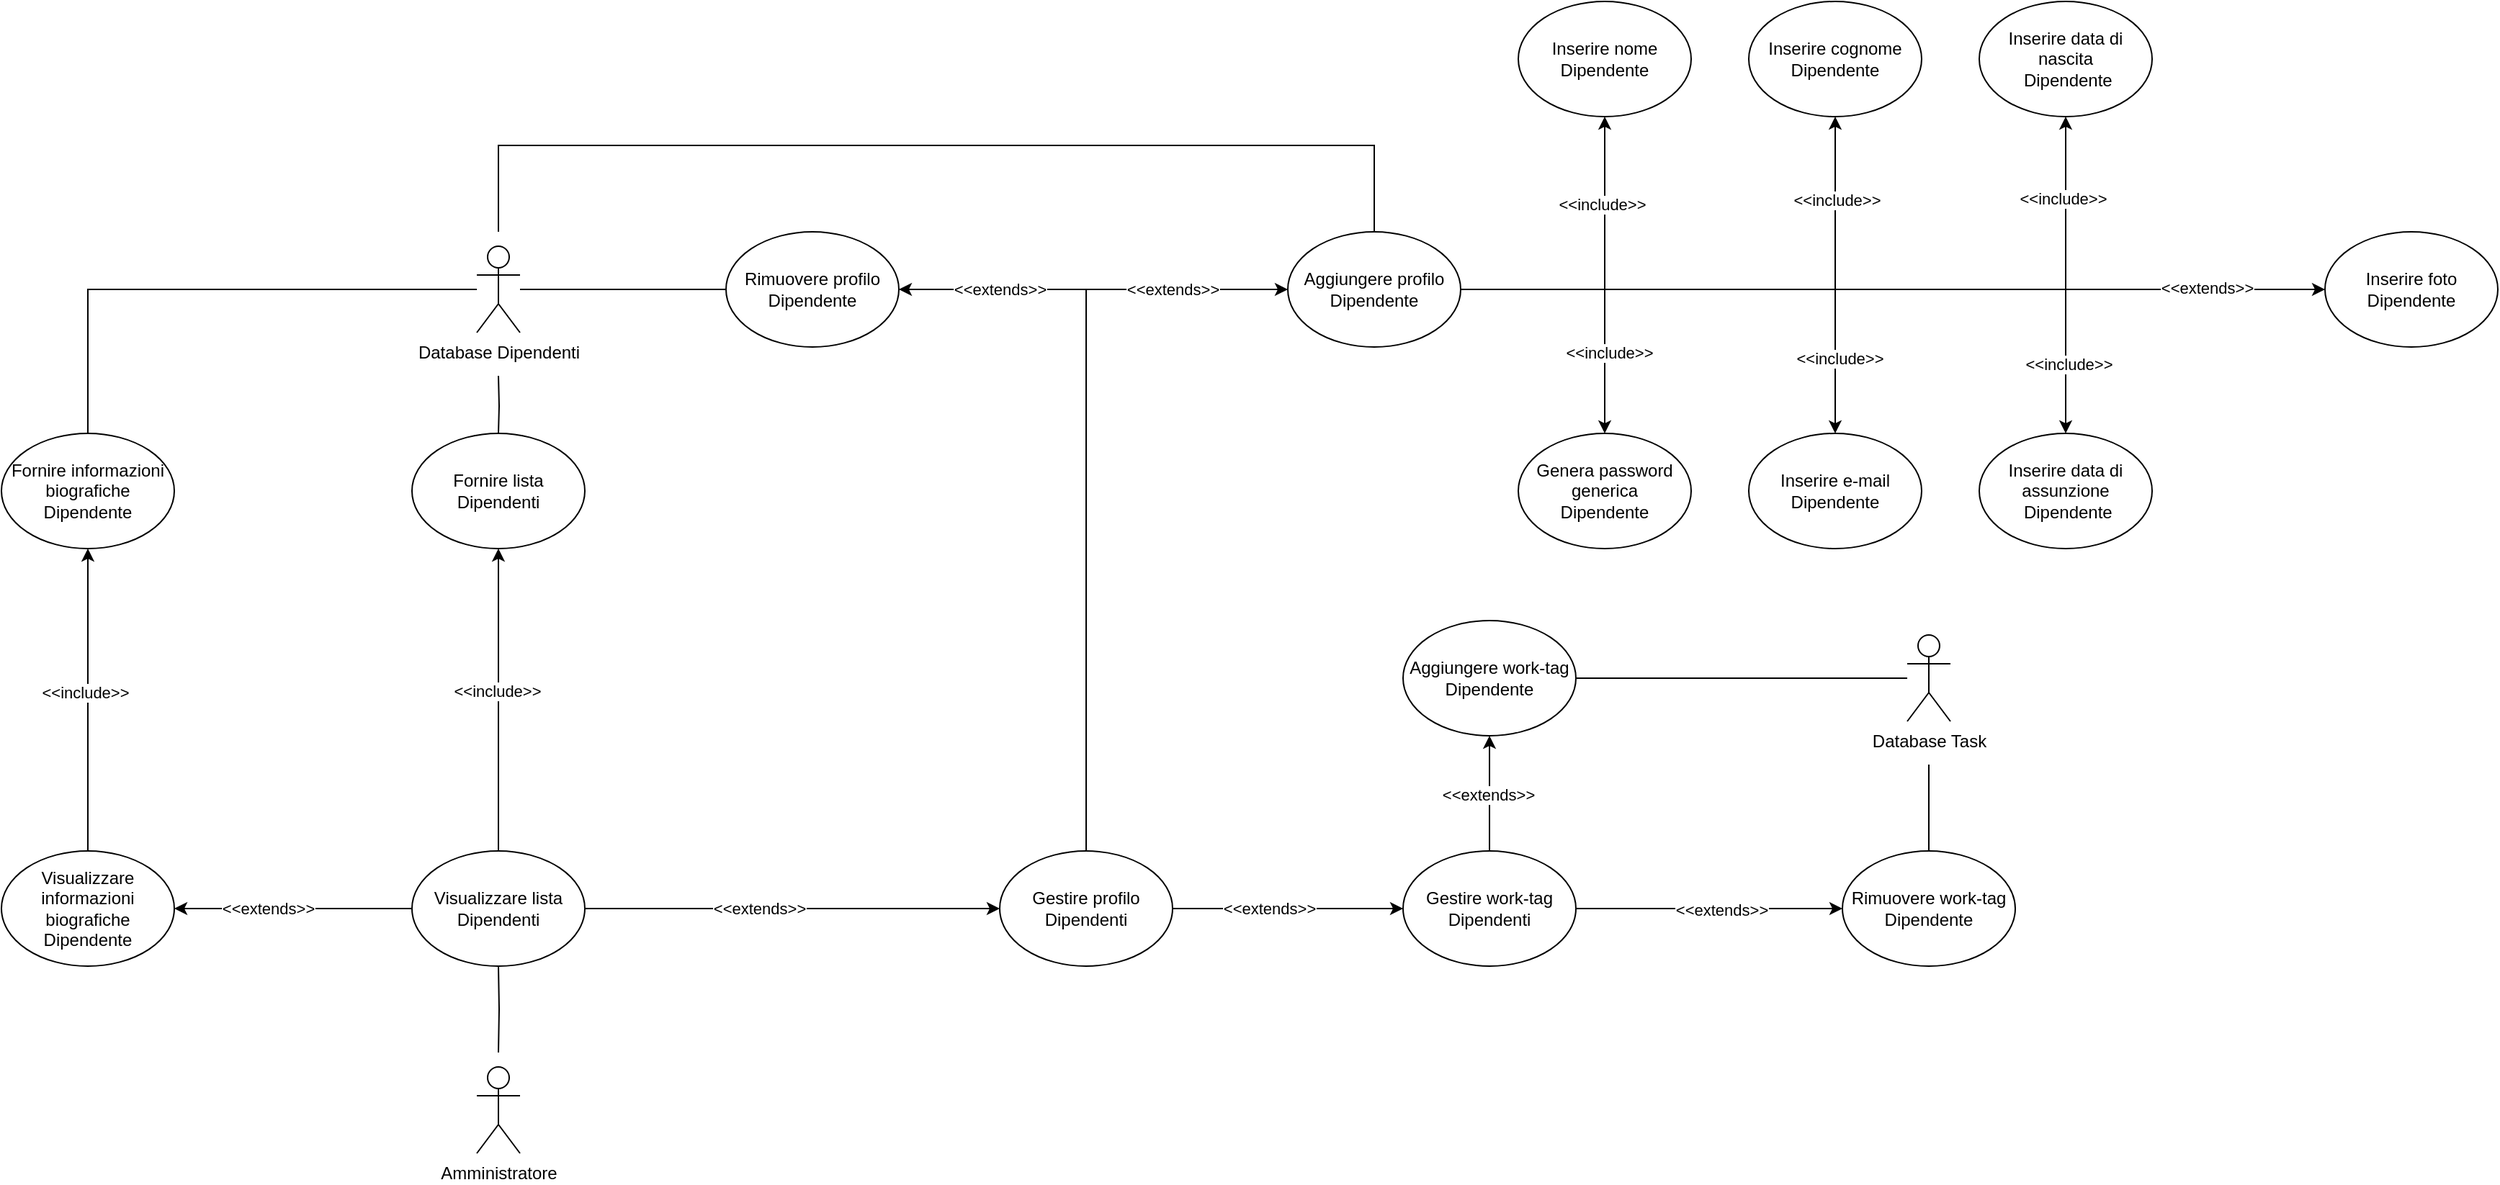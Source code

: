 <mxfile version="22.0.8" type="device">
  <diagram name="Pagina-1" id="R6IVmFh8Fa1fSBiQ8jhs">
    <mxGraphModel dx="2560" dy="2138" grid="1" gridSize="10" guides="1" tooltips="1" connect="1" arrows="1" fold="1" page="1" pageScale="1" pageWidth="827" pageHeight="1169" math="0" shadow="0">
      <root>
        <mxCell id="0" />
        <mxCell id="1" parent="0" />
        <mxCell id="gbjOc42SGoMX8_8lV6us-54" style="edgeStyle=orthogonalEdgeStyle;rounded=0;orthogonalLoop=1;jettySize=auto;html=1;entryX=0.5;entryY=1;entryDx=0;entryDy=0;endArrow=none;endFill=0;" edge="1" parent="1" target="gbjOc42SGoMX8_8lV6us-11">
          <mxGeometry relative="1" as="geometry">
            <mxPoint x="-68" y="550" as="sourcePoint" />
          </mxGeometry>
        </mxCell>
        <mxCell id="gbjOc42SGoMX8_8lV6us-1" value="Amministratore" style="shape=umlActor;verticalLabelPosition=bottom;verticalAlign=top;html=1;outlineConnect=0;" vertex="1" parent="1">
          <mxGeometry x="-83" y="560" width="30" height="60" as="geometry" />
        </mxCell>
        <mxCell id="gbjOc42SGoMX8_8lV6us-70" style="edgeStyle=orthogonalEdgeStyle;rounded=0;orthogonalLoop=1;jettySize=auto;html=1;entryX=0;entryY=0.5;entryDx=0;entryDy=0;" edge="1" parent="1" source="gbjOc42SGoMX8_8lV6us-2" target="gbjOc42SGoMX8_8lV6us-9">
          <mxGeometry relative="1" as="geometry" />
        </mxCell>
        <mxCell id="gbjOc42SGoMX8_8lV6us-94" value="&amp;lt;&amp;lt;extends&amp;gt;&amp;gt;" style="edgeLabel;html=1;align=center;verticalAlign=middle;resizable=0;points=[];" vertex="1" connectable="0" parent="gbjOc42SGoMX8_8lV6us-70">
          <mxGeometry x="0.726" y="1" relative="1" as="geometry">
            <mxPoint as="offset" />
          </mxGeometry>
        </mxCell>
        <mxCell id="gbjOc42SGoMX8_8lV6us-71" style="edgeStyle=orthogonalEdgeStyle;rounded=0;orthogonalLoop=1;jettySize=auto;html=1;entryX=0.5;entryY=1;entryDx=0;entryDy=0;" edge="1" parent="1" source="gbjOc42SGoMX8_8lV6us-2" target="gbjOc42SGoMX8_8lV6us-4">
          <mxGeometry relative="1" as="geometry" />
        </mxCell>
        <mxCell id="gbjOc42SGoMX8_8lV6us-88" value="&amp;lt;&amp;lt;include&amp;gt;&amp;gt;" style="edgeLabel;html=1;align=center;verticalAlign=middle;resizable=0;points=[];" vertex="1" connectable="0" parent="gbjOc42SGoMX8_8lV6us-71">
          <mxGeometry x="0.444" y="2" relative="1" as="geometry">
            <mxPoint as="offset" />
          </mxGeometry>
        </mxCell>
        <mxCell id="gbjOc42SGoMX8_8lV6us-72" style="edgeStyle=orthogonalEdgeStyle;rounded=0;orthogonalLoop=1;jettySize=auto;html=1;entryX=0.5;entryY=1;entryDx=0;entryDy=0;" edge="1" parent="1" source="gbjOc42SGoMX8_8lV6us-2" target="gbjOc42SGoMX8_8lV6us-5">
          <mxGeometry relative="1" as="geometry" />
        </mxCell>
        <mxCell id="gbjOc42SGoMX8_8lV6us-89" value="&amp;lt;&amp;lt;include&amp;gt;&amp;gt;" style="edgeLabel;html=1;align=center;verticalAlign=middle;resizable=0;points=[];" vertex="1" connectable="0" parent="gbjOc42SGoMX8_8lV6us-72">
          <mxGeometry x="0.697" y="-1" relative="1" as="geometry">
            <mxPoint as="offset" />
          </mxGeometry>
        </mxCell>
        <mxCell id="gbjOc42SGoMX8_8lV6us-73" style="edgeStyle=orthogonalEdgeStyle;rounded=0;orthogonalLoop=1;jettySize=auto;html=1;entryX=0.5;entryY=1;entryDx=0;entryDy=0;" edge="1" parent="1" source="gbjOc42SGoMX8_8lV6us-2" target="gbjOc42SGoMX8_8lV6us-6">
          <mxGeometry relative="1" as="geometry" />
        </mxCell>
        <mxCell id="gbjOc42SGoMX8_8lV6us-90" value="&amp;lt;&amp;lt;include&amp;gt;&amp;gt;" style="edgeLabel;html=1;align=center;verticalAlign=middle;resizable=0;points=[];" vertex="1" connectable="0" parent="gbjOc42SGoMX8_8lV6us-73">
          <mxGeometry x="0.789" y="2" relative="1" as="geometry">
            <mxPoint as="offset" />
          </mxGeometry>
        </mxCell>
        <mxCell id="gbjOc42SGoMX8_8lV6us-74" style="edgeStyle=orthogonalEdgeStyle;rounded=0;orthogonalLoop=1;jettySize=auto;html=1;entryX=0.5;entryY=0;entryDx=0;entryDy=0;" edge="1" parent="1" source="gbjOc42SGoMX8_8lV6us-2" target="gbjOc42SGoMX8_8lV6us-48">
          <mxGeometry relative="1" as="geometry" />
        </mxCell>
        <mxCell id="gbjOc42SGoMX8_8lV6us-91" value="&amp;lt;&amp;lt;include&amp;gt;&amp;gt;" style="edgeLabel;html=1;align=center;verticalAlign=middle;resizable=0;points=[];" vertex="1" connectable="0" parent="gbjOc42SGoMX8_8lV6us-74">
          <mxGeometry x="0.435" y="3" relative="1" as="geometry">
            <mxPoint as="offset" />
          </mxGeometry>
        </mxCell>
        <mxCell id="gbjOc42SGoMX8_8lV6us-75" style="edgeStyle=orthogonalEdgeStyle;rounded=0;orthogonalLoop=1;jettySize=auto;html=1;" edge="1" parent="1" source="gbjOc42SGoMX8_8lV6us-2" target="gbjOc42SGoMX8_8lV6us-47">
          <mxGeometry relative="1" as="geometry" />
        </mxCell>
        <mxCell id="gbjOc42SGoMX8_8lV6us-92" value="&amp;lt;&amp;lt;include&amp;gt;&amp;gt;" style="edgeLabel;html=1;align=center;verticalAlign=middle;resizable=0;points=[];" vertex="1" connectable="0" parent="gbjOc42SGoMX8_8lV6us-75">
          <mxGeometry x="0.709" y="3" relative="1" as="geometry">
            <mxPoint as="offset" />
          </mxGeometry>
        </mxCell>
        <mxCell id="gbjOc42SGoMX8_8lV6us-76" style="edgeStyle=orthogonalEdgeStyle;rounded=0;orthogonalLoop=1;jettySize=auto;html=1;" edge="1" parent="1" source="gbjOc42SGoMX8_8lV6us-2" target="gbjOc42SGoMX8_8lV6us-7">
          <mxGeometry relative="1" as="geometry" />
        </mxCell>
        <mxCell id="gbjOc42SGoMX8_8lV6us-93" value="&amp;lt;&amp;lt;include&amp;gt;&amp;gt;" style="edgeLabel;html=1;align=center;verticalAlign=middle;resizable=0;points=[];" vertex="1" connectable="0" parent="gbjOc42SGoMX8_8lV6us-76">
          <mxGeometry x="0.815" y="2" relative="1" as="geometry">
            <mxPoint as="offset" />
          </mxGeometry>
        </mxCell>
        <mxCell id="gbjOc42SGoMX8_8lV6us-2" value="Aggiungere profilo Dipendente" style="ellipse;whiteSpace=wrap;html=1;" vertex="1" parent="1">
          <mxGeometry x="480" y="-20" width="120" height="80" as="geometry" />
        </mxCell>
        <mxCell id="gbjOc42SGoMX8_8lV6us-3" value="Rimuovere profilo Dipendente" style="ellipse;whiteSpace=wrap;html=1;" vertex="1" parent="1">
          <mxGeometry x="90" y="-20" width="120" height="80" as="geometry" />
        </mxCell>
        <mxCell id="gbjOc42SGoMX8_8lV6us-4" value="Inserire nome Dipendente" style="ellipse;whiteSpace=wrap;html=1;" vertex="1" parent="1">
          <mxGeometry x="640" y="-180" width="120" height="80" as="geometry" />
        </mxCell>
        <mxCell id="gbjOc42SGoMX8_8lV6us-5" value="Inserire cognome Dipendente" style="ellipse;whiteSpace=wrap;html=1;" vertex="1" parent="1">
          <mxGeometry x="800" y="-180" width="120" height="80" as="geometry" />
        </mxCell>
        <mxCell id="gbjOc42SGoMX8_8lV6us-6" value="Inserire data di nascita&lt;br&gt;&amp;nbsp;Dipendente" style="ellipse;whiteSpace=wrap;html=1;" vertex="1" parent="1">
          <mxGeometry x="960" y="-180" width="120" height="80" as="geometry" />
        </mxCell>
        <mxCell id="gbjOc42SGoMX8_8lV6us-7" value="Inserire data di assunzione&lt;br&gt;&amp;nbsp;Dipendente" style="ellipse;whiteSpace=wrap;html=1;" vertex="1" parent="1">
          <mxGeometry x="960" y="120" width="120" height="80" as="geometry" />
        </mxCell>
        <mxCell id="gbjOc42SGoMX8_8lV6us-52" style="edgeStyle=orthogonalEdgeStyle;rounded=0;orthogonalLoop=1;jettySize=auto;html=1;entryX=1;entryY=0.5;entryDx=0;entryDy=0;" edge="1" parent="1" source="gbjOc42SGoMX8_8lV6us-8" target="gbjOc42SGoMX8_8lV6us-3">
          <mxGeometry relative="1" as="geometry">
            <Array as="points">
              <mxPoint x="340" y="20" />
            </Array>
          </mxGeometry>
        </mxCell>
        <mxCell id="gbjOc42SGoMX8_8lV6us-82" value="&amp;lt;&amp;lt;extends&amp;gt;&amp;gt;" style="edgeLabel;html=1;align=center;verticalAlign=middle;resizable=0;points=[];" vertex="1" connectable="0" parent="gbjOc42SGoMX8_8lV6us-52">
          <mxGeometry x="0.783" y="-1" relative="1" as="geometry">
            <mxPoint x="13" y="1" as="offset" />
          </mxGeometry>
        </mxCell>
        <mxCell id="gbjOc42SGoMX8_8lV6us-63" style="edgeStyle=orthogonalEdgeStyle;rounded=0;orthogonalLoop=1;jettySize=auto;html=1;entryX=0;entryY=0.5;entryDx=0;entryDy=0;" edge="1" parent="1" source="gbjOc42SGoMX8_8lV6us-8" target="gbjOc42SGoMX8_8lV6us-42">
          <mxGeometry relative="1" as="geometry" />
        </mxCell>
        <mxCell id="gbjOc42SGoMX8_8lV6us-81" value="&amp;lt;&amp;lt;extends&amp;gt;&amp;gt;" style="edgeLabel;html=1;align=center;verticalAlign=middle;resizable=0;points=[];" vertex="1" connectable="0" parent="gbjOc42SGoMX8_8lV6us-63">
          <mxGeometry x="-0.169" relative="1" as="geometry">
            <mxPoint as="offset" />
          </mxGeometry>
        </mxCell>
        <mxCell id="gbjOc42SGoMX8_8lV6us-68" style="edgeStyle=orthogonalEdgeStyle;rounded=0;orthogonalLoop=1;jettySize=auto;html=1;entryX=0;entryY=0.5;entryDx=0;entryDy=0;" edge="1" parent="1" source="gbjOc42SGoMX8_8lV6us-8" target="gbjOc42SGoMX8_8lV6us-2">
          <mxGeometry relative="1" as="geometry">
            <Array as="points">
              <mxPoint x="340" y="20" />
            </Array>
          </mxGeometry>
        </mxCell>
        <mxCell id="gbjOc42SGoMX8_8lV6us-83" value="&amp;lt;&amp;lt;extends&amp;gt;&amp;gt;" style="edgeLabel;html=1;align=center;verticalAlign=middle;resizable=0;points=[];" vertex="1" connectable="0" parent="gbjOc42SGoMX8_8lV6us-68">
          <mxGeometry x="0.675" y="-2" relative="1" as="geometry">
            <mxPoint x="6" y="-2" as="offset" />
          </mxGeometry>
        </mxCell>
        <mxCell id="gbjOc42SGoMX8_8lV6us-8" value="Gestire profilo Dipendenti" style="ellipse;whiteSpace=wrap;html=1;" vertex="1" parent="1">
          <mxGeometry x="280" y="410" width="120" height="80" as="geometry" />
        </mxCell>
        <mxCell id="gbjOc42SGoMX8_8lV6us-9" value="Inserire foto Dipendente" style="ellipse;whiteSpace=wrap;html=1;" vertex="1" parent="1">
          <mxGeometry x="1200" y="-20" width="120" height="80" as="geometry" />
        </mxCell>
        <mxCell id="gbjOc42SGoMX8_8lV6us-55" style="edgeStyle=orthogonalEdgeStyle;rounded=0;orthogonalLoop=1;jettySize=auto;html=1;entryX=0.5;entryY=1;entryDx=0;entryDy=0;" edge="1" parent="1" source="gbjOc42SGoMX8_8lV6us-11" target="gbjOc42SGoMX8_8lV6us-15">
          <mxGeometry relative="1" as="geometry" />
        </mxCell>
        <mxCell id="gbjOc42SGoMX8_8lV6us-79" value="&amp;lt;&amp;lt;include&amp;gt;&amp;gt;" style="edgeLabel;html=1;align=center;verticalAlign=middle;resizable=0;points=[];" vertex="1" connectable="0" parent="gbjOc42SGoMX8_8lV6us-55">
          <mxGeometry x="0.056" y="1" relative="1" as="geometry">
            <mxPoint as="offset" />
          </mxGeometry>
        </mxCell>
        <mxCell id="gbjOc42SGoMX8_8lV6us-59" style="edgeStyle=orthogonalEdgeStyle;rounded=0;orthogonalLoop=1;jettySize=auto;html=1;entryX=1;entryY=0.5;entryDx=0;entryDy=0;" edge="1" parent="1" source="gbjOc42SGoMX8_8lV6us-11" target="gbjOc42SGoMX8_8lV6us-46">
          <mxGeometry relative="1" as="geometry" />
        </mxCell>
        <mxCell id="gbjOc42SGoMX8_8lV6us-77" value="&amp;lt;&amp;lt;extends&amp;gt;&amp;gt;" style="edgeLabel;html=1;align=center;verticalAlign=middle;resizable=0;points=[];" vertex="1" connectable="0" parent="gbjOc42SGoMX8_8lV6us-59">
          <mxGeometry x="0.216" relative="1" as="geometry">
            <mxPoint as="offset" />
          </mxGeometry>
        </mxCell>
        <mxCell id="gbjOc42SGoMX8_8lV6us-62" style="edgeStyle=orthogonalEdgeStyle;rounded=0;orthogonalLoop=1;jettySize=auto;html=1;entryX=0;entryY=0.5;entryDx=0;entryDy=0;" edge="1" parent="1" source="gbjOc42SGoMX8_8lV6us-11" target="gbjOc42SGoMX8_8lV6us-8">
          <mxGeometry relative="1" as="geometry" />
        </mxCell>
        <mxCell id="gbjOc42SGoMX8_8lV6us-80" value="&amp;lt;&amp;lt;extends&amp;gt;&amp;gt;" style="edgeLabel;html=1;align=center;verticalAlign=middle;resizable=0;points=[];" vertex="1" connectable="0" parent="gbjOc42SGoMX8_8lV6us-62">
          <mxGeometry x="-0.158" relative="1" as="geometry">
            <mxPoint as="offset" />
          </mxGeometry>
        </mxCell>
        <mxCell id="gbjOc42SGoMX8_8lV6us-11" value="Visualizzare lista Dipendenti" style="ellipse;whiteSpace=wrap;html=1;" vertex="1" parent="1">
          <mxGeometry x="-128" y="410" width="120" height="80" as="geometry" />
        </mxCell>
        <mxCell id="gbjOc42SGoMX8_8lV6us-51" style="edgeStyle=orthogonalEdgeStyle;rounded=0;orthogonalLoop=1;jettySize=auto;html=1;entryX=0;entryY=0.5;entryDx=0;entryDy=0;endArrow=none;endFill=0;" edge="1" parent="1" source="gbjOc42SGoMX8_8lV6us-12" target="gbjOc42SGoMX8_8lV6us-3">
          <mxGeometry relative="1" as="geometry" />
        </mxCell>
        <mxCell id="gbjOc42SGoMX8_8lV6us-56" style="edgeStyle=orthogonalEdgeStyle;rounded=0;orthogonalLoop=1;jettySize=auto;html=1;entryX=0.5;entryY=0;entryDx=0;entryDy=0;endArrow=none;endFill=0;" edge="1" parent="1" target="gbjOc42SGoMX8_8lV6us-15">
          <mxGeometry relative="1" as="geometry">
            <mxPoint x="-68" y="80" as="sourcePoint" />
          </mxGeometry>
        </mxCell>
        <mxCell id="gbjOc42SGoMX8_8lV6us-60" style="edgeStyle=orthogonalEdgeStyle;rounded=0;orthogonalLoop=1;jettySize=auto;html=1;entryX=0.5;entryY=0;entryDx=0;entryDy=0;endArrow=none;endFill=0;" edge="1" parent="1" source="gbjOc42SGoMX8_8lV6us-12" target="gbjOc42SGoMX8_8lV6us-58">
          <mxGeometry relative="1" as="geometry" />
        </mxCell>
        <mxCell id="gbjOc42SGoMX8_8lV6us-84" style="edgeStyle=orthogonalEdgeStyle;rounded=0;orthogonalLoop=1;jettySize=auto;html=1;entryX=0.5;entryY=0;entryDx=0;entryDy=0;endArrow=none;endFill=0;" edge="1" parent="1" target="gbjOc42SGoMX8_8lV6us-2">
          <mxGeometry relative="1" as="geometry">
            <mxPoint x="-68" y="-20" as="sourcePoint" />
            <Array as="points">
              <mxPoint x="-68" y="-80" />
              <mxPoint x="540" y="-80" />
            </Array>
          </mxGeometry>
        </mxCell>
        <mxCell id="gbjOc42SGoMX8_8lV6us-12" value="Database Dipendenti" style="shape=umlActor;verticalLabelPosition=bottom;verticalAlign=top;html=1;outlineConnect=0;" vertex="1" parent="1">
          <mxGeometry x="-83" y="-10" width="30" height="60" as="geometry" />
        </mxCell>
        <mxCell id="gbjOc42SGoMX8_8lV6us-15" value="Fornire lista Dipendenti" style="ellipse;whiteSpace=wrap;html=1;" vertex="1" parent="1">
          <mxGeometry x="-128" y="120" width="120" height="80" as="geometry" />
        </mxCell>
        <mxCell id="gbjOc42SGoMX8_8lV6us-64" style="edgeStyle=orthogonalEdgeStyle;rounded=0;orthogonalLoop=1;jettySize=auto;html=1;entryX=0.5;entryY=1;entryDx=0;entryDy=0;" edge="1" parent="1" source="gbjOc42SGoMX8_8lV6us-42" target="gbjOc42SGoMX8_8lV6us-43">
          <mxGeometry relative="1" as="geometry" />
        </mxCell>
        <mxCell id="gbjOc42SGoMX8_8lV6us-85" value="&amp;lt;&amp;lt;extends&amp;gt;&amp;gt;" style="edgeLabel;html=1;align=center;verticalAlign=middle;resizable=0;points=[];" vertex="1" connectable="0" parent="gbjOc42SGoMX8_8lV6us-64">
          <mxGeometry x="-0.015" y="1" relative="1" as="geometry">
            <mxPoint as="offset" />
          </mxGeometry>
        </mxCell>
        <mxCell id="gbjOc42SGoMX8_8lV6us-65" style="edgeStyle=orthogonalEdgeStyle;rounded=0;orthogonalLoop=1;jettySize=auto;html=1;entryX=0;entryY=0.5;entryDx=0;entryDy=0;" edge="1" parent="1" source="gbjOc42SGoMX8_8lV6us-42" target="gbjOc42SGoMX8_8lV6us-44">
          <mxGeometry relative="1" as="geometry" />
        </mxCell>
        <mxCell id="gbjOc42SGoMX8_8lV6us-87" value="&amp;lt;&amp;lt;extends&amp;gt;&amp;gt;" style="edgeLabel;html=1;align=center;verticalAlign=middle;resizable=0;points=[];" vertex="1" connectable="0" parent="gbjOc42SGoMX8_8lV6us-65">
          <mxGeometry x="0.093" y="-1" relative="1" as="geometry">
            <mxPoint as="offset" />
          </mxGeometry>
        </mxCell>
        <mxCell id="gbjOc42SGoMX8_8lV6us-42" value="Gestire work-tag Dipendenti" style="ellipse;whiteSpace=wrap;html=1;" vertex="1" parent="1">
          <mxGeometry x="560" y="410" width="120" height="80" as="geometry" />
        </mxCell>
        <mxCell id="gbjOc42SGoMX8_8lV6us-43" value="Aggiungere work-tag Dipendente" style="ellipse;whiteSpace=wrap;html=1;" vertex="1" parent="1">
          <mxGeometry x="560" y="250" width="120" height="80" as="geometry" />
        </mxCell>
        <mxCell id="gbjOc42SGoMX8_8lV6us-86" style="edgeStyle=orthogonalEdgeStyle;rounded=0;orthogonalLoop=1;jettySize=auto;html=1;endArrow=none;endFill=0;" edge="1" parent="1" source="gbjOc42SGoMX8_8lV6us-44">
          <mxGeometry relative="1" as="geometry">
            <mxPoint x="925" y="350" as="targetPoint" />
          </mxGeometry>
        </mxCell>
        <mxCell id="gbjOc42SGoMX8_8lV6us-44" value="Rimuovere work-tag Dipendente" style="ellipse;whiteSpace=wrap;html=1;" vertex="1" parent="1">
          <mxGeometry x="865" y="410" width="120" height="80" as="geometry" />
        </mxCell>
        <mxCell id="gbjOc42SGoMX8_8lV6us-67" style="edgeStyle=orthogonalEdgeStyle;rounded=0;orthogonalLoop=1;jettySize=auto;html=1;entryX=1;entryY=0.5;entryDx=0;entryDy=0;endArrow=none;endFill=0;" edge="1" parent="1" source="gbjOc42SGoMX8_8lV6us-45" target="gbjOc42SGoMX8_8lV6us-43">
          <mxGeometry relative="1" as="geometry" />
        </mxCell>
        <mxCell id="gbjOc42SGoMX8_8lV6us-45" value="Database Task" style="shape=umlActor;verticalLabelPosition=bottom;verticalAlign=top;html=1;outlineConnect=0;" vertex="1" parent="1">
          <mxGeometry x="910" y="260" width="30" height="60" as="geometry" />
        </mxCell>
        <mxCell id="gbjOc42SGoMX8_8lV6us-46" value="Visualizzare informazioni biografiche Dipendente" style="ellipse;whiteSpace=wrap;html=1;" vertex="1" parent="1">
          <mxGeometry x="-413" y="410" width="120" height="80" as="geometry" />
        </mxCell>
        <mxCell id="gbjOc42SGoMX8_8lV6us-47" value="Inserire e-mail Dipendente" style="ellipse;whiteSpace=wrap;html=1;" vertex="1" parent="1">
          <mxGeometry x="800" y="120" width="120" height="80" as="geometry" />
        </mxCell>
        <mxCell id="gbjOc42SGoMX8_8lV6us-48" value="Genera password generica &lt;br&gt;Dipendente" style="ellipse;whiteSpace=wrap;html=1;" vertex="1" parent="1">
          <mxGeometry x="640" y="120" width="120" height="80" as="geometry" />
        </mxCell>
        <mxCell id="gbjOc42SGoMX8_8lV6us-61" style="edgeStyle=orthogonalEdgeStyle;rounded=0;orthogonalLoop=1;jettySize=auto;html=1;entryX=0.5;entryY=0;entryDx=0;entryDy=0;endArrow=none;endFill=0;startArrow=classic;startFill=1;" edge="1" parent="1" source="gbjOc42SGoMX8_8lV6us-58" target="gbjOc42SGoMX8_8lV6us-46">
          <mxGeometry relative="1" as="geometry" />
        </mxCell>
        <mxCell id="gbjOc42SGoMX8_8lV6us-78" value="&amp;lt;&amp;lt;include&amp;gt;&amp;gt;" style="edgeLabel;html=1;align=center;verticalAlign=middle;resizable=0;points=[];" vertex="1" connectable="0" parent="gbjOc42SGoMX8_8lV6us-61">
          <mxGeometry x="-0.047" y="-2" relative="1" as="geometry">
            <mxPoint as="offset" />
          </mxGeometry>
        </mxCell>
        <mxCell id="gbjOc42SGoMX8_8lV6us-58" value="Fornire informazioni biografiche Dipendente" style="ellipse;whiteSpace=wrap;html=1;" vertex="1" parent="1">
          <mxGeometry x="-413" y="120" width="120" height="80" as="geometry" />
        </mxCell>
      </root>
    </mxGraphModel>
  </diagram>
</mxfile>
